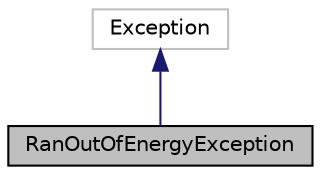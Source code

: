 digraph "RanOutOfEnergyException"
{
 // LATEX_PDF_SIZE
  edge [fontname="Helvetica",fontsize="10",labelfontname="Helvetica",labelfontsize="10"];
  node [fontname="Helvetica",fontsize="10",shape=record];
  Node1 [label="RanOutOfEnergyException",height=0.2,width=0.4,color="black", fillcolor="grey75", style="filled", fontcolor="black",tooltip="Exception para indicar que o robô está tentando entrar um local ocupado por outro elemento"];
  Node2 -> Node1 [dir="back",color="midnightblue",fontsize="10",style="solid",fontname="Helvetica"];
  Node2 [label="Exception",height=0.2,width=0.4,color="grey75", fillcolor="white", style="filled",tooltip=" "];
}
